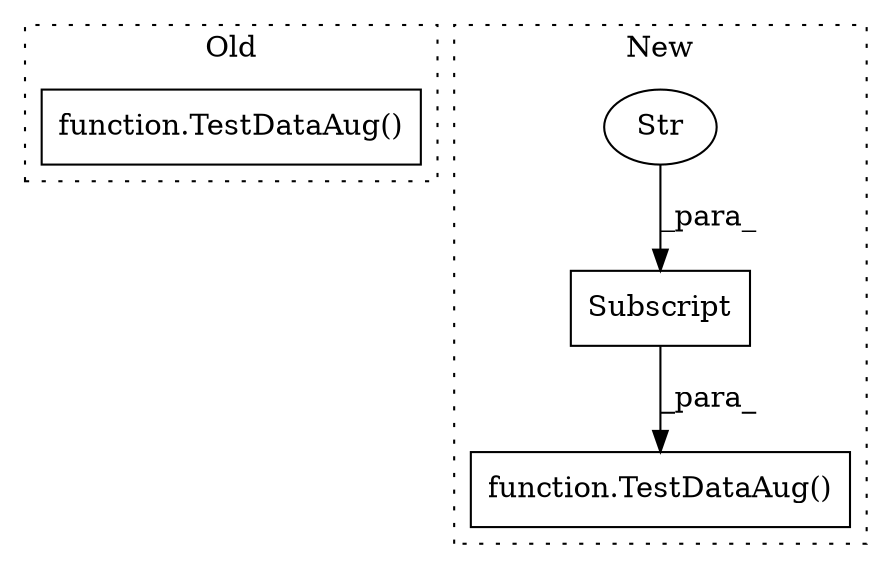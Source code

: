 digraph G {
subgraph cluster0 {
1 [label="function.TestDataAug()" a="75" s="7010,7040" l="12,1" shape="box"];
label = "Old";
style="dotted";
}
subgraph cluster1 {
2 [label="Subscript" a="63" s="7427,0" l="15,0" shape="box"];
3 [label="Str" a="66" s="7431" l="10" shape="ellipse"];
4 [label="function.TestDataAug()" a="75" s="7415,7442" l="12,1" shape="box"];
label = "New";
style="dotted";
}
2 -> 4 [label="_para_"];
3 -> 2 [label="_para_"];
}